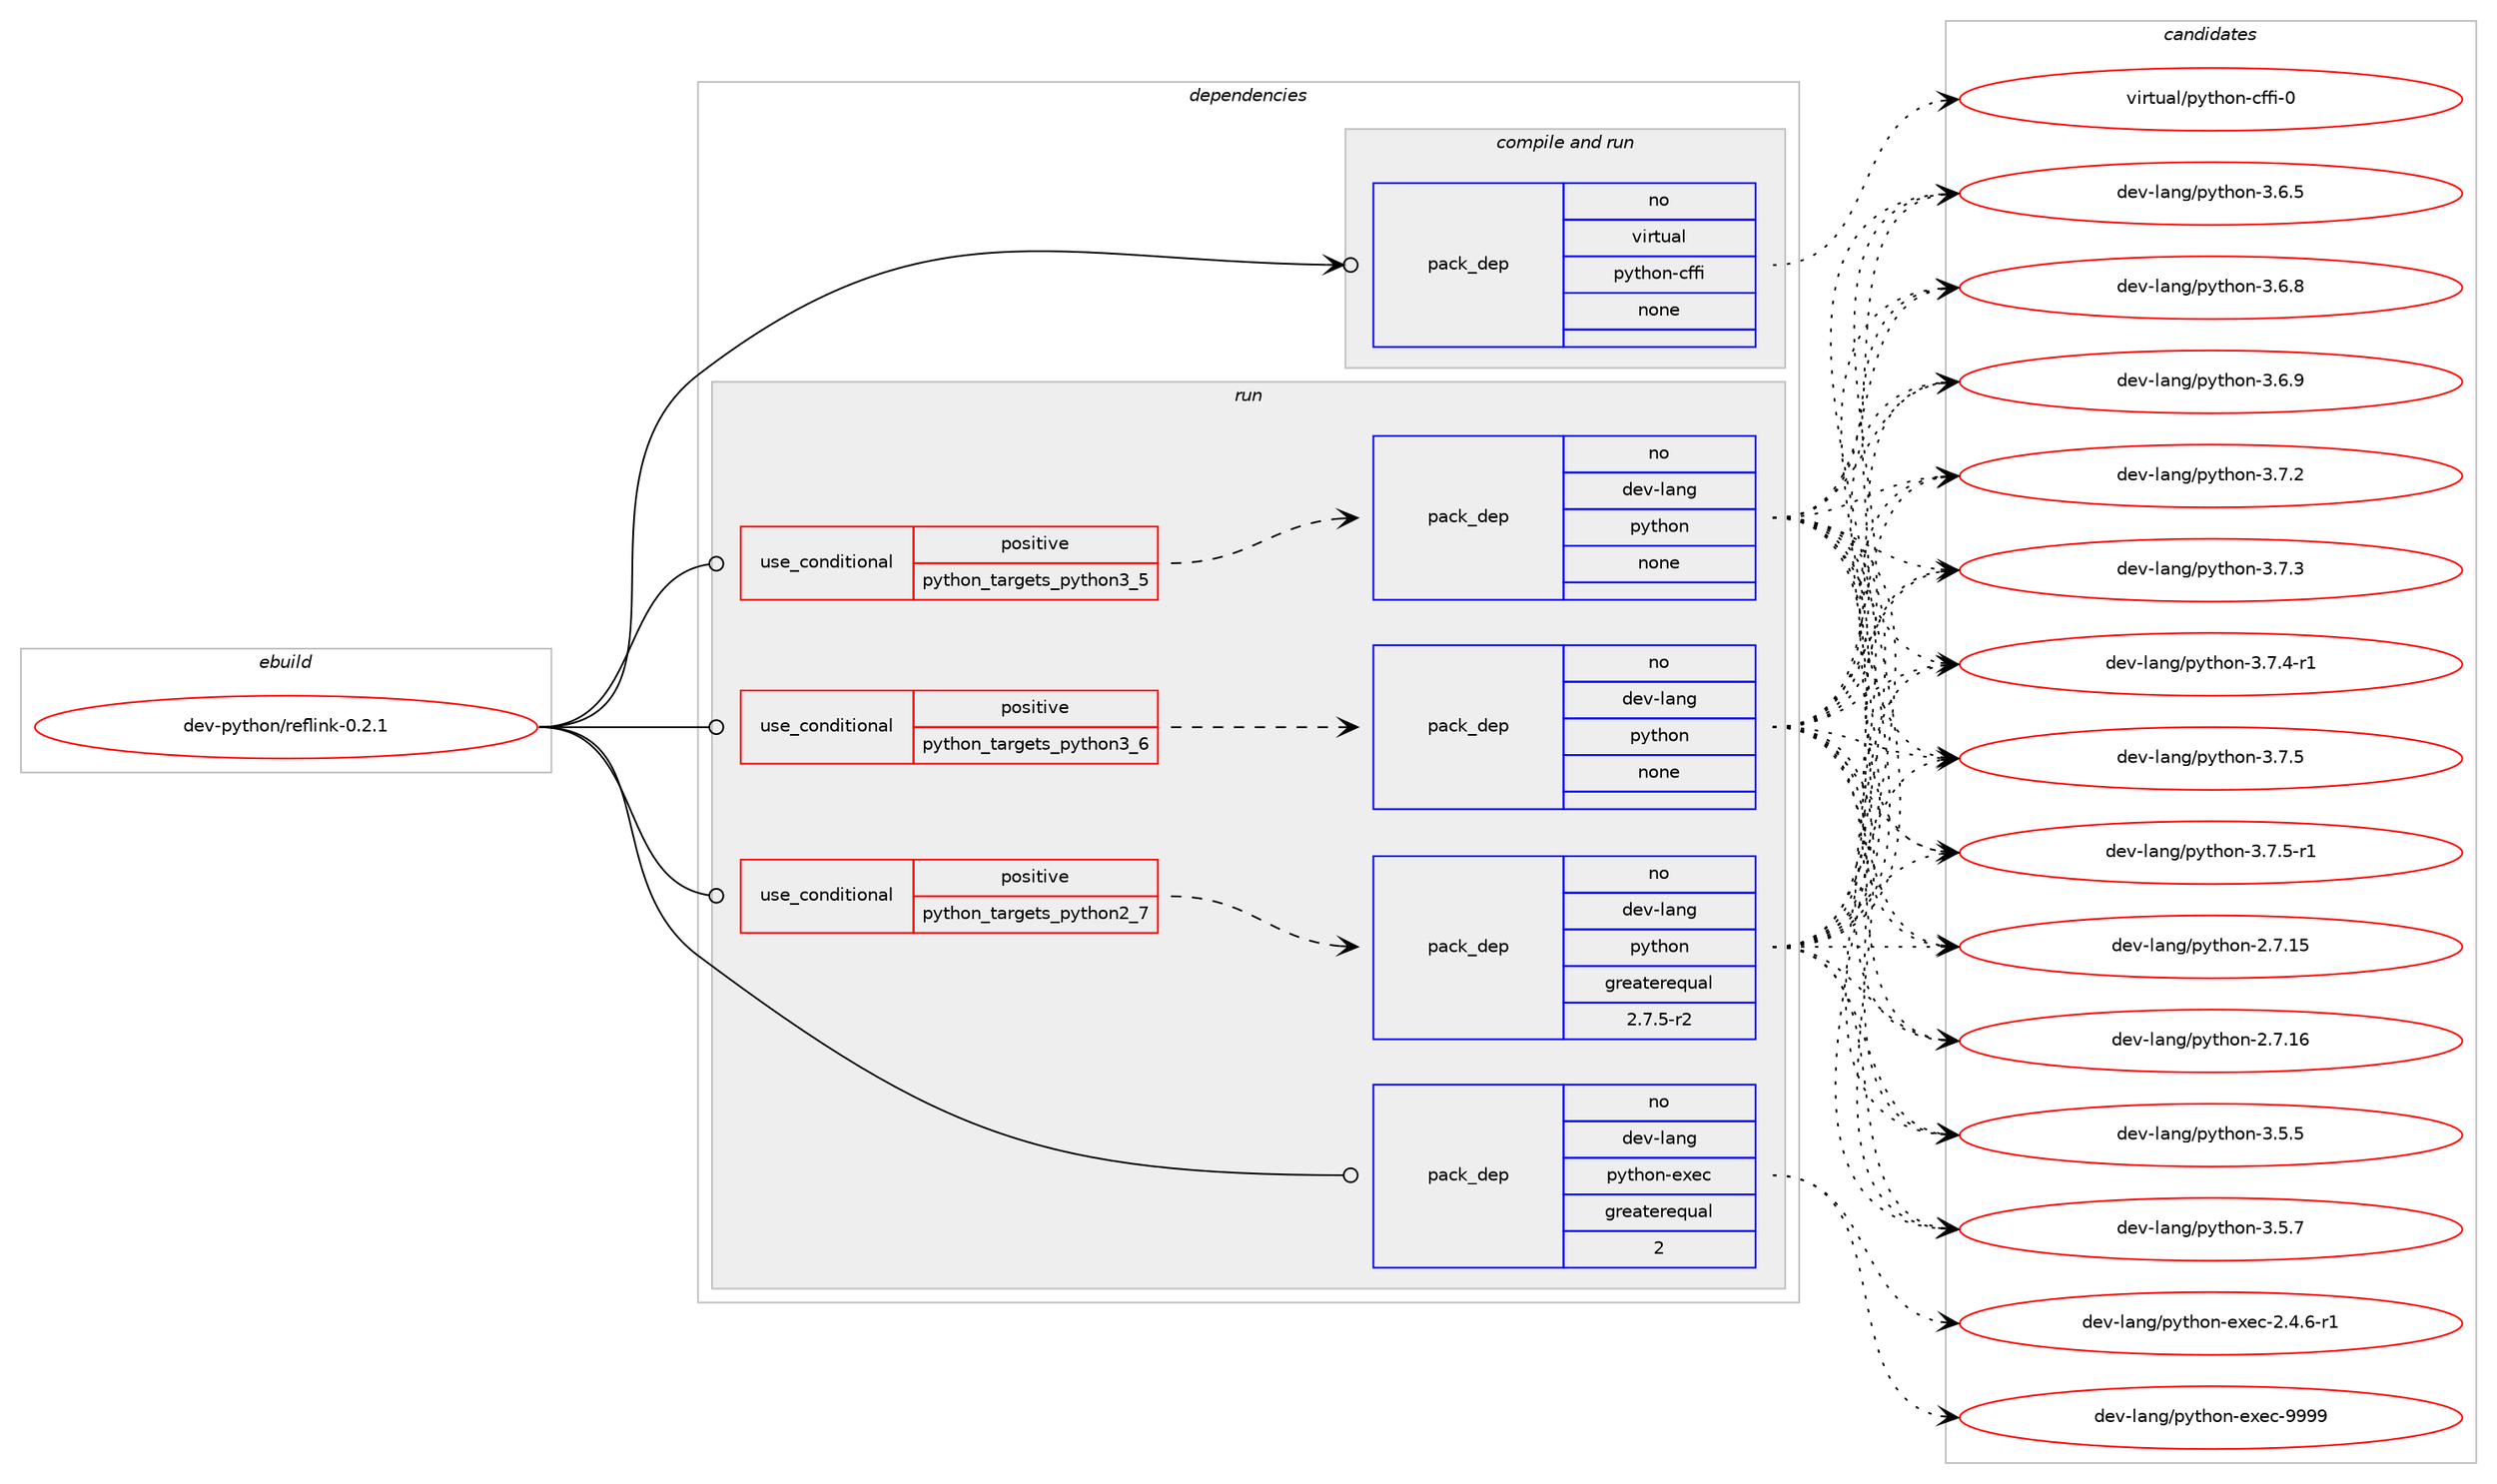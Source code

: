 digraph prolog {

# *************
# Graph options
# *************

newrank=true;
concentrate=true;
compound=true;
graph [rankdir=LR,fontname=Helvetica,fontsize=10,ranksep=1.5];#, ranksep=2.5, nodesep=0.2];
edge  [arrowhead=vee];
node  [fontname=Helvetica,fontsize=10];

# **********
# The ebuild
# **********

subgraph cluster_leftcol {
color=gray;
rank=same;
label=<<i>ebuild</i>>;
id [label="dev-python/reflink-0.2.1", color=red, width=4, href="../dev-python/reflink-0.2.1.svg"];
}

# ****************
# The dependencies
# ****************

subgraph cluster_midcol {
color=gray;
label=<<i>dependencies</i>>;
subgraph cluster_compile {
fillcolor="#eeeeee";
style=filled;
label=<<i>compile</i>>;
}
subgraph cluster_compileandrun {
fillcolor="#eeeeee";
style=filled;
label=<<i>compile and run</i>>;
subgraph pack474403 {
dependency634789 [label=<<TABLE BORDER="0" CELLBORDER="1" CELLSPACING="0" CELLPADDING="4" WIDTH="220"><TR><TD ROWSPAN="6" CELLPADDING="30">pack_dep</TD></TR><TR><TD WIDTH="110">no</TD></TR><TR><TD>virtual</TD></TR><TR><TD>python-cffi</TD></TR><TR><TD>none</TD></TR><TR><TD></TD></TR></TABLE>>, shape=none, color=blue];
}
id:e -> dependency634789:w [weight=20,style="solid",arrowhead="odotvee"];
}
subgraph cluster_run {
fillcolor="#eeeeee";
style=filled;
label=<<i>run</i>>;
subgraph cond148507 {
dependency634790 [label=<<TABLE BORDER="0" CELLBORDER="1" CELLSPACING="0" CELLPADDING="4"><TR><TD ROWSPAN="3" CELLPADDING="10">use_conditional</TD></TR><TR><TD>positive</TD></TR><TR><TD>python_targets_python2_7</TD></TR></TABLE>>, shape=none, color=red];
subgraph pack474404 {
dependency634791 [label=<<TABLE BORDER="0" CELLBORDER="1" CELLSPACING="0" CELLPADDING="4" WIDTH="220"><TR><TD ROWSPAN="6" CELLPADDING="30">pack_dep</TD></TR><TR><TD WIDTH="110">no</TD></TR><TR><TD>dev-lang</TD></TR><TR><TD>python</TD></TR><TR><TD>greaterequal</TD></TR><TR><TD>2.7.5-r2</TD></TR></TABLE>>, shape=none, color=blue];
}
dependency634790:e -> dependency634791:w [weight=20,style="dashed",arrowhead="vee"];
}
id:e -> dependency634790:w [weight=20,style="solid",arrowhead="odot"];
subgraph cond148508 {
dependency634792 [label=<<TABLE BORDER="0" CELLBORDER="1" CELLSPACING="0" CELLPADDING="4"><TR><TD ROWSPAN="3" CELLPADDING="10">use_conditional</TD></TR><TR><TD>positive</TD></TR><TR><TD>python_targets_python3_5</TD></TR></TABLE>>, shape=none, color=red];
subgraph pack474405 {
dependency634793 [label=<<TABLE BORDER="0" CELLBORDER="1" CELLSPACING="0" CELLPADDING="4" WIDTH="220"><TR><TD ROWSPAN="6" CELLPADDING="30">pack_dep</TD></TR><TR><TD WIDTH="110">no</TD></TR><TR><TD>dev-lang</TD></TR><TR><TD>python</TD></TR><TR><TD>none</TD></TR><TR><TD></TD></TR></TABLE>>, shape=none, color=blue];
}
dependency634792:e -> dependency634793:w [weight=20,style="dashed",arrowhead="vee"];
}
id:e -> dependency634792:w [weight=20,style="solid",arrowhead="odot"];
subgraph cond148509 {
dependency634794 [label=<<TABLE BORDER="0" CELLBORDER="1" CELLSPACING="0" CELLPADDING="4"><TR><TD ROWSPAN="3" CELLPADDING="10">use_conditional</TD></TR><TR><TD>positive</TD></TR><TR><TD>python_targets_python3_6</TD></TR></TABLE>>, shape=none, color=red];
subgraph pack474406 {
dependency634795 [label=<<TABLE BORDER="0" CELLBORDER="1" CELLSPACING="0" CELLPADDING="4" WIDTH="220"><TR><TD ROWSPAN="6" CELLPADDING="30">pack_dep</TD></TR><TR><TD WIDTH="110">no</TD></TR><TR><TD>dev-lang</TD></TR><TR><TD>python</TD></TR><TR><TD>none</TD></TR><TR><TD></TD></TR></TABLE>>, shape=none, color=blue];
}
dependency634794:e -> dependency634795:w [weight=20,style="dashed",arrowhead="vee"];
}
id:e -> dependency634794:w [weight=20,style="solid",arrowhead="odot"];
subgraph pack474407 {
dependency634796 [label=<<TABLE BORDER="0" CELLBORDER="1" CELLSPACING="0" CELLPADDING="4" WIDTH="220"><TR><TD ROWSPAN="6" CELLPADDING="30">pack_dep</TD></TR><TR><TD WIDTH="110">no</TD></TR><TR><TD>dev-lang</TD></TR><TR><TD>python-exec</TD></TR><TR><TD>greaterequal</TD></TR><TR><TD>2</TD></TR></TABLE>>, shape=none, color=blue];
}
id:e -> dependency634796:w [weight=20,style="solid",arrowhead="odot"];
}
}

# **************
# The candidates
# **************

subgraph cluster_choices {
rank=same;
color=gray;
label=<<i>candidates</i>>;

subgraph choice474403 {
color=black;
nodesep=1;
choice118105114116117971084711212111610411111045991021021054548 [label="virtual/python-cffi-0", color=red, width=4,href="../virtual/python-cffi-0.svg"];
dependency634789:e -> choice118105114116117971084711212111610411111045991021021054548:w [style=dotted,weight="100"];
}
subgraph choice474404 {
color=black;
nodesep=1;
choice10010111845108971101034711212111610411111045504655464953 [label="dev-lang/python-2.7.15", color=red, width=4,href="../dev-lang/python-2.7.15.svg"];
choice10010111845108971101034711212111610411111045504655464954 [label="dev-lang/python-2.7.16", color=red, width=4,href="../dev-lang/python-2.7.16.svg"];
choice100101118451089711010347112121116104111110455146534653 [label="dev-lang/python-3.5.5", color=red, width=4,href="../dev-lang/python-3.5.5.svg"];
choice100101118451089711010347112121116104111110455146534655 [label="dev-lang/python-3.5.7", color=red, width=4,href="../dev-lang/python-3.5.7.svg"];
choice100101118451089711010347112121116104111110455146544653 [label="dev-lang/python-3.6.5", color=red, width=4,href="../dev-lang/python-3.6.5.svg"];
choice100101118451089711010347112121116104111110455146544656 [label="dev-lang/python-3.6.8", color=red, width=4,href="../dev-lang/python-3.6.8.svg"];
choice100101118451089711010347112121116104111110455146544657 [label="dev-lang/python-3.6.9", color=red, width=4,href="../dev-lang/python-3.6.9.svg"];
choice100101118451089711010347112121116104111110455146554650 [label="dev-lang/python-3.7.2", color=red, width=4,href="../dev-lang/python-3.7.2.svg"];
choice100101118451089711010347112121116104111110455146554651 [label="dev-lang/python-3.7.3", color=red, width=4,href="../dev-lang/python-3.7.3.svg"];
choice1001011184510897110103471121211161041111104551465546524511449 [label="dev-lang/python-3.7.4-r1", color=red, width=4,href="../dev-lang/python-3.7.4-r1.svg"];
choice100101118451089711010347112121116104111110455146554653 [label="dev-lang/python-3.7.5", color=red, width=4,href="../dev-lang/python-3.7.5.svg"];
choice1001011184510897110103471121211161041111104551465546534511449 [label="dev-lang/python-3.7.5-r1", color=red, width=4,href="../dev-lang/python-3.7.5-r1.svg"];
dependency634791:e -> choice10010111845108971101034711212111610411111045504655464953:w [style=dotted,weight="100"];
dependency634791:e -> choice10010111845108971101034711212111610411111045504655464954:w [style=dotted,weight="100"];
dependency634791:e -> choice100101118451089711010347112121116104111110455146534653:w [style=dotted,weight="100"];
dependency634791:e -> choice100101118451089711010347112121116104111110455146534655:w [style=dotted,weight="100"];
dependency634791:e -> choice100101118451089711010347112121116104111110455146544653:w [style=dotted,weight="100"];
dependency634791:e -> choice100101118451089711010347112121116104111110455146544656:w [style=dotted,weight="100"];
dependency634791:e -> choice100101118451089711010347112121116104111110455146544657:w [style=dotted,weight="100"];
dependency634791:e -> choice100101118451089711010347112121116104111110455146554650:w [style=dotted,weight="100"];
dependency634791:e -> choice100101118451089711010347112121116104111110455146554651:w [style=dotted,weight="100"];
dependency634791:e -> choice1001011184510897110103471121211161041111104551465546524511449:w [style=dotted,weight="100"];
dependency634791:e -> choice100101118451089711010347112121116104111110455146554653:w [style=dotted,weight="100"];
dependency634791:e -> choice1001011184510897110103471121211161041111104551465546534511449:w [style=dotted,weight="100"];
}
subgraph choice474405 {
color=black;
nodesep=1;
choice10010111845108971101034711212111610411111045504655464953 [label="dev-lang/python-2.7.15", color=red, width=4,href="../dev-lang/python-2.7.15.svg"];
choice10010111845108971101034711212111610411111045504655464954 [label="dev-lang/python-2.7.16", color=red, width=4,href="../dev-lang/python-2.7.16.svg"];
choice100101118451089711010347112121116104111110455146534653 [label="dev-lang/python-3.5.5", color=red, width=4,href="../dev-lang/python-3.5.5.svg"];
choice100101118451089711010347112121116104111110455146534655 [label="dev-lang/python-3.5.7", color=red, width=4,href="../dev-lang/python-3.5.7.svg"];
choice100101118451089711010347112121116104111110455146544653 [label="dev-lang/python-3.6.5", color=red, width=4,href="../dev-lang/python-3.6.5.svg"];
choice100101118451089711010347112121116104111110455146544656 [label="dev-lang/python-3.6.8", color=red, width=4,href="../dev-lang/python-3.6.8.svg"];
choice100101118451089711010347112121116104111110455146544657 [label="dev-lang/python-3.6.9", color=red, width=4,href="../dev-lang/python-3.6.9.svg"];
choice100101118451089711010347112121116104111110455146554650 [label="dev-lang/python-3.7.2", color=red, width=4,href="../dev-lang/python-3.7.2.svg"];
choice100101118451089711010347112121116104111110455146554651 [label="dev-lang/python-3.7.3", color=red, width=4,href="../dev-lang/python-3.7.3.svg"];
choice1001011184510897110103471121211161041111104551465546524511449 [label="dev-lang/python-3.7.4-r1", color=red, width=4,href="../dev-lang/python-3.7.4-r1.svg"];
choice100101118451089711010347112121116104111110455146554653 [label="dev-lang/python-3.7.5", color=red, width=4,href="../dev-lang/python-3.7.5.svg"];
choice1001011184510897110103471121211161041111104551465546534511449 [label="dev-lang/python-3.7.5-r1", color=red, width=4,href="../dev-lang/python-3.7.5-r1.svg"];
dependency634793:e -> choice10010111845108971101034711212111610411111045504655464953:w [style=dotted,weight="100"];
dependency634793:e -> choice10010111845108971101034711212111610411111045504655464954:w [style=dotted,weight="100"];
dependency634793:e -> choice100101118451089711010347112121116104111110455146534653:w [style=dotted,weight="100"];
dependency634793:e -> choice100101118451089711010347112121116104111110455146534655:w [style=dotted,weight="100"];
dependency634793:e -> choice100101118451089711010347112121116104111110455146544653:w [style=dotted,weight="100"];
dependency634793:e -> choice100101118451089711010347112121116104111110455146544656:w [style=dotted,weight="100"];
dependency634793:e -> choice100101118451089711010347112121116104111110455146544657:w [style=dotted,weight="100"];
dependency634793:e -> choice100101118451089711010347112121116104111110455146554650:w [style=dotted,weight="100"];
dependency634793:e -> choice100101118451089711010347112121116104111110455146554651:w [style=dotted,weight="100"];
dependency634793:e -> choice1001011184510897110103471121211161041111104551465546524511449:w [style=dotted,weight="100"];
dependency634793:e -> choice100101118451089711010347112121116104111110455146554653:w [style=dotted,weight="100"];
dependency634793:e -> choice1001011184510897110103471121211161041111104551465546534511449:w [style=dotted,weight="100"];
}
subgraph choice474406 {
color=black;
nodesep=1;
choice10010111845108971101034711212111610411111045504655464953 [label="dev-lang/python-2.7.15", color=red, width=4,href="../dev-lang/python-2.7.15.svg"];
choice10010111845108971101034711212111610411111045504655464954 [label="dev-lang/python-2.7.16", color=red, width=4,href="../dev-lang/python-2.7.16.svg"];
choice100101118451089711010347112121116104111110455146534653 [label="dev-lang/python-3.5.5", color=red, width=4,href="../dev-lang/python-3.5.5.svg"];
choice100101118451089711010347112121116104111110455146534655 [label="dev-lang/python-3.5.7", color=red, width=4,href="../dev-lang/python-3.5.7.svg"];
choice100101118451089711010347112121116104111110455146544653 [label="dev-lang/python-3.6.5", color=red, width=4,href="../dev-lang/python-3.6.5.svg"];
choice100101118451089711010347112121116104111110455146544656 [label="dev-lang/python-3.6.8", color=red, width=4,href="../dev-lang/python-3.6.8.svg"];
choice100101118451089711010347112121116104111110455146544657 [label="dev-lang/python-3.6.9", color=red, width=4,href="../dev-lang/python-3.6.9.svg"];
choice100101118451089711010347112121116104111110455146554650 [label="dev-lang/python-3.7.2", color=red, width=4,href="../dev-lang/python-3.7.2.svg"];
choice100101118451089711010347112121116104111110455146554651 [label="dev-lang/python-3.7.3", color=red, width=4,href="../dev-lang/python-3.7.3.svg"];
choice1001011184510897110103471121211161041111104551465546524511449 [label="dev-lang/python-3.7.4-r1", color=red, width=4,href="../dev-lang/python-3.7.4-r1.svg"];
choice100101118451089711010347112121116104111110455146554653 [label="dev-lang/python-3.7.5", color=red, width=4,href="../dev-lang/python-3.7.5.svg"];
choice1001011184510897110103471121211161041111104551465546534511449 [label="dev-lang/python-3.7.5-r1", color=red, width=4,href="../dev-lang/python-3.7.5-r1.svg"];
dependency634795:e -> choice10010111845108971101034711212111610411111045504655464953:w [style=dotted,weight="100"];
dependency634795:e -> choice10010111845108971101034711212111610411111045504655464954:w [style=dotted,weight="100"];
dependency634795:e -> choice100101118451089711010347112121116104111110455146534653:w [style=dotted,weight="100"];
dependency634795:e -> choice100101118451089711010347112121116104111110455146534655:w [style=dotted,weight="100"];
dependency634795:e -> choice100101118451089711010347112121116104111110455146544653:w [style=dotted,weight="100"];
dependency634795:e -> choice100101118451089711010347112121116104111110455146544656:w [style=dotted,weight="100"];
dependency634795:e -> choice100101118451089711010347112121116104111110455146544657:w [style=dotted,weight="100"];
dependency634795:e -> choice100101118451089711010347112121116104111110455146554650:w [style=dotted,weight="100"];
dependency634795:e -> choice100101118451089711010347112121116104111110455146554651:w [style=dotted,weight="100"];
dependency634795:e -> choice1001011184510897110103471121211161041111104551465546524511449:w [style=dotted,weight="100"];
dependency634795:e -> choice100101118451089711010347112121116104111110455146554653:w [style=dotted,weight="100"];
dependency634795:e -> choice1001011184510897110103471121211161041111104551465546534511449:w [style=dotted,weight="100"];
}
subgraph choice474407 {
color=black;
nodesep=1;
choice10010111845108971101034711212111610411111045101120101994550465246544511449 [label="dev-lang/python-exec-2.4.6-r1", color=red, width=4,href="../dev-lang/python-exec-2.4.6-r1.svg"];
choice10010111845108971101034711212111610411111045101120101994557575757 [label="dev-lang/python-exec-9999", color=red, width=4,href="../dev-lang/python-exec-9999.svg"];
dependency634796:e -> choice10010111845108971101034711212111610411111045101120101994550465246544511449:w [style=dotted,weight="100"];
dependency634796:e -> choice10010111845108971101034711212111610411111045101120101994557575757:w [style=dotted,weight="100"];
}
}

}
